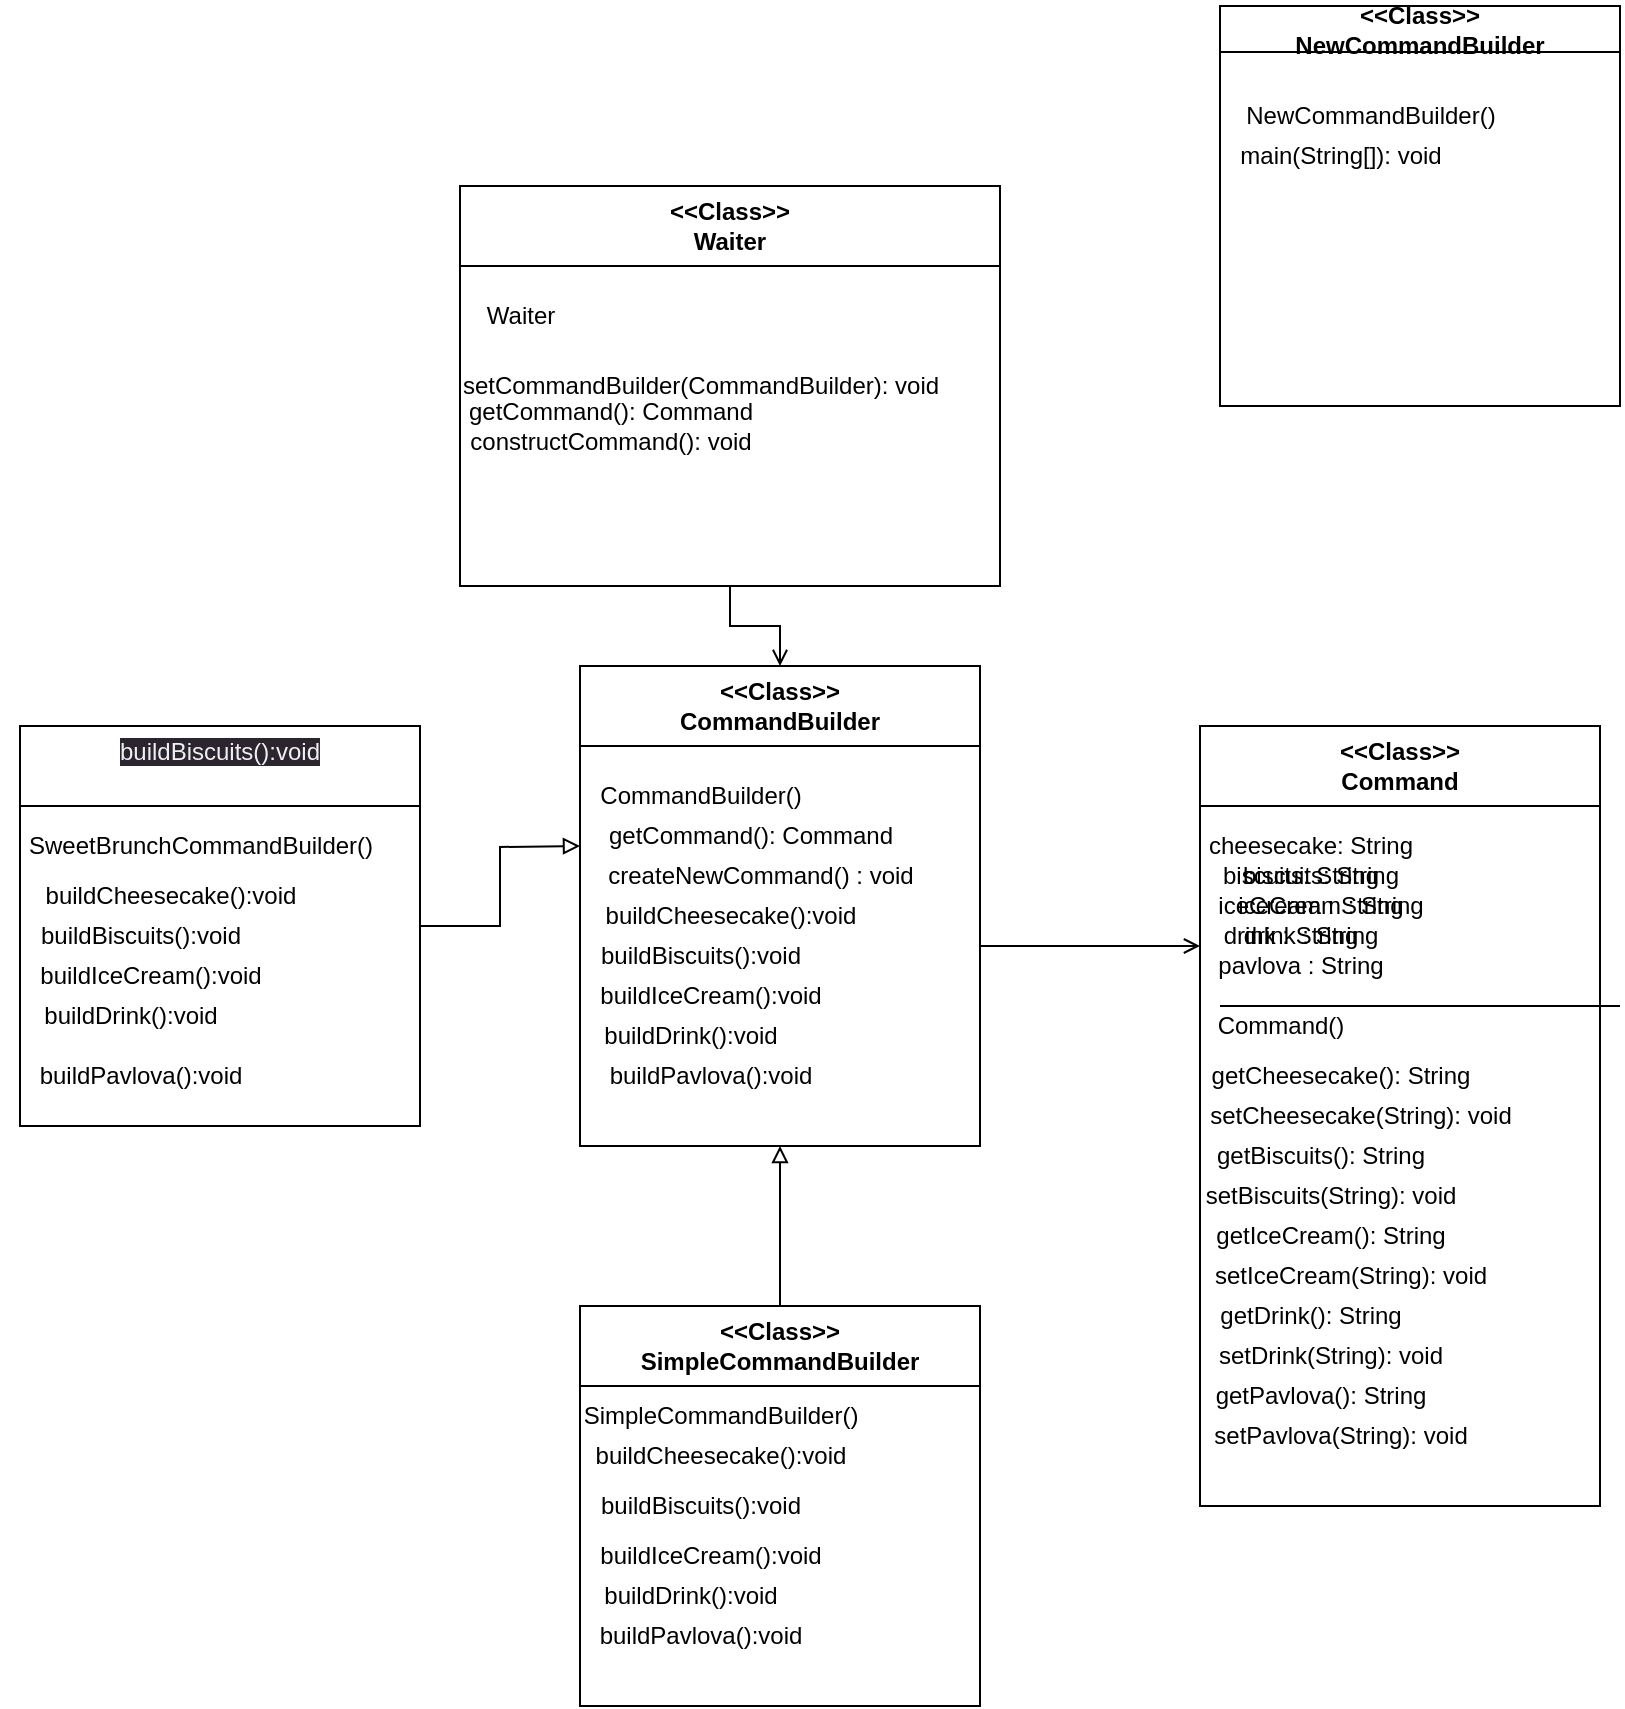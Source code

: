 <mxfile version="21.3.5" type="github">
  <diagram name="Page-1" id="U9FslpP_4WRwXoePvXMz">
    <mxGraphModel dx="1050" dy="1376" grid="1" gridSize="10" guides="1" tooltips="1" connect="1" arrows="1" fold="1" page="1" pageScale="1" pageWidth="1169" pageHeight="827" math="0" shadow="0">
      <root>
        <mxCell id="0" />
        <mxCell id="1" parent="0" />
        <mxCell id="bDbSbjliOwDVEzyQ-WYC-8" style="edgeStyle=orthogonalEdgeStyle;rounded=0;orthogonalLoop=1;jettySize=auto;html=1;exitX=0.5;exitY=1;exitDx=0;exitDy=0;entryX=0.5;entryY=0;entryDx=0;entryDy=0;endArrow=open;endFill=0;" edge="1" parent="1" source="bDbSbjliOwDVEzyQ-WYC-1" target="bDbSbjliOwDVEzyQ-WYC-5">
          <mxGeometry relative="1" as="geometry" />
        </mxCell>
        <mxCell id="bDbSbjliOwDVEzyQ-WYC-1" value="&amp;lt;&amp;lt;Class&amp;gt;&amp;gt;&lt;br&gt;Waiter" style="swimlane;whiteSpace=wrap;html=1;startSize=40;" vertex="1" parent="1">
          <mxGeometry x="270" y="-440" width="270" height="200" as="geometry" />
        </mxCell>
        <mxCell id="bDbSbjliOwDVEzyQ-WYC-2" value="Waiter" style="text;html=1;align=center;verticalAlign=middle;resizable=0;points=[];autosize=1;strokeColor=none;fillColor=none;" vertex="1" parent="bDbSbjliOwDVEzyQ-WYC-1">
          <mxGeometry y="50" width="60" height="30" as="geometry" />
        </mxCell>
        <mxCell id="bDbSbjliOwDVEzyQ-WYC-12" value="setCommandBuilder(CommandBuilder): void&lt;br&gt;" style="text;html=1;align=center;verticalAlign=middle;resizable=0;points=[];autosize=1;strokeColor=none;fillColor=none;" vertex="1" parent="bDbSbjliOwDVEzyQ-WYC-1">
          <mxGeometry x="-10" y="85" width="260" height="30" as="geometry" />
        </mxCell>
        <mxCell id="bDbSbjliOwDVEzyQ-WYC-13" value="getCommand(): Command&lt;br&gt;constructCommand(): void&lt;br&gt;" style="text;html=1;align=center;verticalAlign=middle;resizable=0;points=[];autosize=1;strokeColor=none;fillColor=none;" vertex="1" parent="bDbSbjliOwDVEzyQ-WYC-1">
          <mxGeometry x="-10" y="100" width="170" height="40" as="geometry" />
        </mxCell>
        <mxCell id="bDbSbjliOwDVEzyQ-WYC-9" style="edgeStyle=orthogonalEdgeStyle;rounded=0;orthogonalLoop=1;jettySize=auto;html=1;exitX=1;exitY=0.5;exitDx=0;exitDy=0;endArrow=block;endFill=0;" edge="1" parent="1" source="bDbSbjliOwDVEzyQ-WYC-3">
          <mxGeometry relative="1" as="geometry">
            <mxPoint x="330" y="-110" as="targetPoint" />
          </mxGeometry>
        </mxCell>
        <mxCell id="bDbSbjliOwDVEzyQ-WYC-3" value="&#xa;&lt;span style=&quot;color: rgb(240, 240, 240); font-family: Helvetica; font-size: 12px; font-style: normal; font-variant-ligatures: normal; font-variant-caps: normal; font-weight: 400; letter-spacing: normal; orphans: 2; text-align: center; text-indent: 0px; text-transform: none; widows: 2; word-spacing: 0px; -webkit-text-stroke-width: 0px; background-color: rgb(42, 37, 47); text-decoration-thickness: initial; text-decoration-style: initial; text-decoration-color: initial; float: none; display: inline !important;&quot;&gt;buildBiscuits():void&lt;/span&gt;&#xa;&#xa;" style="swimlane;whiteSpace=wrap;html=1;startSize=40;" vertex="1" parent="1">
          <mxGeometry x="50" y="-170" width="200" height="200" as="geometry" />
        </mxCell>
        <mxCell id="bDbSbjliOwDVEzyQ-WYC-58" value="SweetBrunchCommandBuilder()&lt;br&gt;" style="text;html=1;align=center;verticalAlign=middle;resizable=0;points=[];autosize=1;strokeColor=none;fillColor=none;" vertex="1" parent="bDbSbjliOwDVEzyQ-WYC-3">
          <mxGeometry x="-10" y="45" width="200" height="30" as="geometry" />
        </mxCell>
        <mxCell id="bDbSbjliOwDVEzyQ-WYC-60" value="buildCheesecake():void" style="text;html=1;align=center;verticalAlign=middle;resizable=0;points=[];autosize=1;strokeColor=none;fillColor=none;" vertex="1" parent="bDbSbjliOwDVEzyQ-WYC-3">
          <mxGeometry y="70" width="150" height="30" as="geometry" />
        </mxCell>
        <mxCell id="bDbSbjliOwDVEzyQ-WYC-61" value="buildBiscuits():void" style="text;html=1;align=center;verticalAlign=middle;resizable=0;points=[];autosize=1;strokeColor=none;fillColor=none;" vertex="1" parent="bDbSbjliOwDVEzyQ-WYC-3">
          <mxGeometry y="90" width="120" height="30" as="geometry" />
        </mxCell>
        <mxCell id="bDbSbjliOwDVEzyQ-WYC-62" value="buildDrink():void&lt;br&gt;" style="text;html=1;align=center;verticalAlign=middle;resizable=0;points=[];autosize=1;strokeColor=none;fillColor=none;" vertex="1" parent="bDbSbjliOwDVEzyQ-WYC-3">
          <mxGeometry y="130" width="110" height="30" as="geometry" />
        </mxCell>
        <mxCell id="bDbSbjliOwDVEzyQ-WYC-63" value="buildPavlova():void" style="text;html=1;align=center;verticalAlign=middle;resizable=0;points=[];autosize=1;strokeColor=none;fillColor=none;" vertex="1" parent="bDbSbjliOwDVEzyQ-WYC-3">
          <mxGeometry y="160" width="120" height="30" as="geometry" />
        </mxCell>
        <mxCell id="bDbSbjliOwDVEzyQ-WYC-64" value="buildIceCream():void" style="text;html=1;align=center;verticalAlign=middle;resizable=0;points=[];autosize=1;strokeColor=none;fillColor=none;" vertex="1" parent="bDbSbjliOwDVEzyQ-WYC-3">
          <mxGeometry y="110" width="130" height="30" as="geometry" />
        </mxCell>
        <mxCell id="bDbSbjliOwDVEzyQ-WYC-4" value="&amp;lt;&amp;lt;Class&amp;gt;&amp;gt;&lt;br&gt;Command" style="swimlane;whiteSpace=wrap;html=1;startSize=40;" vertex="1" parent="1">
          <mxGeometry x="640" y="-170" width="200" height="390" as="geometry" />
        </mxCell>
        <mxCell id="bDbSbjliOwDVEzyQ-WYC-28" value="cheesecake: String&lt;br&gt;" style="text;html=1;align=center;verticalAlign=middle;resizable=0;points=[];autosize=1;strokeColor=none;fillColor=none;" vertex="1" parent="bDbSbjliOwDVEzyQ-WYC-4">
          <mxGeometry x="-10" y="45" width="130" height="30" as="geometry" />
        </mxCell>
        <mxCell id="bDbSbjliOwDVEzyQ-WYC-29" value="biscuits: String" style="text;html=1;align=center;verticalAlign=middle;resizable=0;points=[];autosize=1;strokeColor=none;fillColor=none;" vertex="1" parent="bDbSbjliOwDVEzyQ-WYC-4">
          <mxGeometry y="60" width="100" height="30" as="geometry" />
        </mxCell>
        <mxCell id="bDbSbjliOwDVEzyQ-WYC-30" value="iceCream : String&lt;br&gt;" style="text;html=1;align=center;verticalAlign=middle;resizable=0;points=[];autosize=1;strokeColor=none;fillColor=none;" vertex="1" parent="bDbSbjliOwDVEzyQ-WYC-4">
          <mxGeometry x="-5" y="75" width="120" height="30" as="geometry" />
        </mxCell>
        <mxCell id="bDbSbjliOwDVEzyQ-WYC-31" value="drink : String&lt;br&gt;" style="text;html=1;align=center;verticalAlign=middle;resizable=0;points=[];autosize=1;strokeColor=none;fillColor=none;" vertex="1" parent="bDbSbjliOwDVEzyQ-WYC-4">
          <mxGeometry y="90" width="90" height="30" as="geometry" />
        </mxCell>
        <mxCell id="bDbSbjliOwDVEzyQ-WYC-32" value="pavlova : String&lt;br&gt;" style="text;html=1;align=center;verticalAlign=middle;resizable=0;points=[];autosize=1;strokeColor=none;fillColor=none;" vertex="1" parent="bDbSbjliOwDVEzyQ-WYC-4">
          <mxGeometry x="-5" y="105" width="110" height="30" as="geometry" />
        </mxCell>
        <mxCell id="bDbSbjliOwDVEzyQ-WYC-33" value="Command()&lt;br&gt;" style="text;html=1;align=center;verticalAlign=middle;resizable=0;points=[];autosize=1;strokeColor=none;fillColor=none;" vertex="1" parent="bDbSbjliOwDVEzyQ-WYC-4">
          <mxGeometry x="-5" y="135" width="90" height="30" as="geometry" />
        </mxCell>
        <mxCell id="bDbSbjliOwDVEzyQ-WYC-41" value="setCheesecake(String): void" style="text;html=1;align=center;verticalAlign=middle;resizable=0;points=[];autosize=1;strokeColor=none;fillColor=none;" vertex="1" parent="bDbSbjliOwDVEzyQ-WYC-4">
          <mxGeometry x="-5" y="180" width="170" height="30" as="geometry" />
        </mxCell>
        <mxCell id="bDbSbjliOwDVEzyQ-WYC-40" value="getCheesecake(): String" style="text;html=1;align=center;verticalAlign=middle;resizable=0;points=[];autosize=1;strokeColor=none;fillColor=none;" vertex="1" parent="bDbSbjliOwDVEzyQ-WYC-4">
          <mxGeometry x="-5" y="160" width="150" height="30" as="geometry" />
        </mxCell>
        <mxCell id="bDbSbjliOwDVEzyQ-WYC-42" value="getBiscuits(): String" style="text;html=1;align=center;verticalAlign=middle;resizable=0;points=[];autosize=1;strokeColor=none;fillColor=none;" vertex="1" parent="bDbSbjliOwDVEzyQ-WYC-4">
          <mxGeometry x="-5" y="200" width="130" height="30" as="geometry" />
        </mxCell>
        <mxCell id="bDbSbjliOwDVEzyQ-WYC-44" value="setBiscuits(String): void" style="text;html=1;align=center;verticalAlign=middle;resizable=0;points=[];autosize=1;strokeColor=none;fillColor=none;" vertex="1" parent="bDbSbjliOwDVEzyQ-WYC-4">
          <mxGeometry x="-10" y="220" width="150" height="30" as="geometry" />
        </mxCell>
        <mxCell id="bDbSbjliOwDVEzyQ-WYC-45" value="setIceCream(String): void" style="text;html=1;align=center;verticalAlign=middle;resizable=0;points=[];autosize=1;strokeColor=none;fillColor=none;" vertex="1" parent="bDbSbjliOwDVEzyQ-WYC-4">
          <mxGeometry x="-5" y="260" width="160" height="30" as="geometry" />
        </mxCell>
        <mxCell id="bDbSbjliOwDVEzyQ-WYC-47" value="setDrink(String): void" style="text;html=1;align=center;verticalAlign=middle;resizable=0;points=[];autosize=1;strokeColor=none;fillColor=none;" vertex="1" parent="bDbSbjliOwDVEzyQ-WYC-4">
          <mxGeometry x="-5" y="300" width="140" height="30" as="geometry" />
        </mxCell>
        <mxCell id="bDbSbjliOwDVEzyQ-WYC-46" value="setPavlova(String): void" style="text;html=1;align=center;verticalAlign=middle;resizable=0;points=[];autosize=1;strokeColor=none;fillColor=none;" vertex="1" parent="bDbSbjliOwDVEzyQ-WYC-4">
          <mxGeometry x="-5" y="340" width="150" height="30" as="geometry" />
        </mxCell>
        <mxCell id="bDbSbjliOwDVEzyQ-WYC-51" value="getDrink(): String" style="text;html=1;align=center;verticalAlign=middle;resizable=0;points=[];autosize=1;strokeColor=none;fillColor=none;" vertex="1" parent="bDbSbjliOwDVEzyQ-WYC-4">
          <mxGeometry y="280" width="110" height="30" as="geometry" />
        </mxCell>
        <mxCell id="bDbSbjliOwDVEzyQ-WYC-50" value="getPavlova(): String" style="text;html=1;align=center;verticalAlign=middle;resizable=0;points=[];autosize=1;strokeColor=none;fillColor=none;" vertex="1" parent="bDbSbjliOwDVEzyQ-WYC-4">
          <mxGeometry x="-5" y="320" width="130" height="30" as="geometry" />
        </mxCell>
        <mxCell id="bDbSbjliOwDVEzyQ-WYC-49" value="getIceCream(): String" style="text;html=1;align=center;verticalAlign=middle;resizable=0;points=[];autosize=1;strokeColor=none;fillColor=none;" vertex="1" parent="bDbSbjliOwDVEzyQ-WYC-4">
          <mxGeometry x="-5" y="240" width="140" height="30" as="geometry" />
        </mxCell>
        <mxCell id="bDbSbjliOwDVEzyQ-WYC-7" style="edgeStyle=orthogonalEdgeStyle;rounded=0;orthogonalLoop=1;jettySize=auto;html=1;exitX=1;exitY=0.5;exitDx=0;exitDy=0;endArrow=open;endFill=0;" edge="1" parent="1" source="bDbSbjliOwDVEzyQ-WYC-5">
          <mxGeometry relative="1" as="geometry">
            <mxPoint x="640" y="-60" as="targetPoint" />
            <Array as="points">
              <mxPoint x="530" y="-60" />
            </Array>
          </mxGeometry>
        </mxCell>
        <mxCell id="bDbSbjliOwDVEzyQ-WYC-5" value="&amp;lt;&amp;lt;Class&amp;gt;&amp;gt;&lt;br&gt;CommandBuilder" style="swimlane;whiteSpace=wrap;html=1;startSize=40;" vertex="1" parent="1">
          <mxGeometry x="330" y="-200" width="200" height="240" as="geometry" />
        </mxCell>
        <mxCell id="bDbSbjliOwDVEzyQ-WYC-17" value="CommandBuilder()" style="text;html=1;align=center;verticalAlign=middle;resizable=0;points=[];autosize=1;strokeColor=none;fillColor=none;" vertex="1" parent="bDbSbjliOwDVEzyQ-WYC-5">
          <mxGeometry y="50" width="120" height="30" as="geometry" />
        </mxCell>
        <mxCell id="bDbSbjliOwDVEzyQ-WYC-18" value="getCommand(): Command" style="text;html=1;align=center;verticalAlign=middle;resizable=0;points=[];autosize=1;strokeColor=none;fillColor=none;" vertex="1" parent="bDbSbjliOwDVEzyQ-WYC-5">
          <mxGeometry y="70" width="170" height="30" as="geometry" />
        </mxCell>
        <mxCell id="bDbSbjliOwDVEzyQ-WYC-19" value="createNewCommand() : void" style="text;html=1;align=center;verticalAlign=middle;resizable=0;points=[];autosize=1;strokeColor=none;fillColor=none;" vertex="1" parent="bDbSbjliOwDVEzyQ-WYC-5">
          <mxGeometry y="90" width="180" height="30" as="geometry" />
        </mxCell>
        <mxCell id="bDbSbjliOwDVEzyQ-WYC-21" value="buildCheesecake():void" style="text;html=1;align=center;verticalAlign=middle;resizable=0;points=[];autosize=1;strokeColor=none;fillColor=none;" vertex="1" parent="bDbSbjliOwDVEzyQ-WYC-5">
          <mxGeometry y="110" width="150" height="30" as="geometry" />
        </mxCell>
        <mxCell id="bDbSbjliOwDVEzyQ-WYC-20" value="buildDrink():void" style="text;html=1;align=center;verticalAlign=middle;resizable=0;points=[];autosize=1;strokeColor=none;fillColor=none;" vertex="1" parent="bDbSbjliOwDVEzyQ-WYC-5">
          <mxGeometry y="170" width="110" height="30" as="geometry" />
        </mxCell>
        <mxCell id="bDbSbjliOwDVEzyQ-WYC-22" value="buildBiscuits():void" style="text;html=1;align=center;verticalAlign=middle;resizable=0;points=[];autosize=1;strokeColor=none;fillColor=none;" vertex="1" parent="bDbSbjliOwDVEzyQ-WYC-5">
          <mxGeometry y="130" width="120" height="30" as="geometry" />
        </mxCell>
        <mxCell id="bDbSbjliOwDVEzyQ-WYC-23" value="buildIceCream():void" style="text;html=1;align=center;verticalAlign=middle;resizable=0;points=[];autosize=1;strokeColor=none;fillColor=none;" vertex="1" parent="bDbSbjliOwDVEzyQ-WYC-5">
          <mxGeometry y="150" width="130" height="30" as="geometry" />
        </mxCell>
        <mxCell id="bDbSbjliOwDVEzyQ-WYC-24" value="buildPavlova():void" style="text;html=1;align=center;verticalAlign=middle;resizable=0;points=[];autosize=1;strokeColor=none;fillColor=none;" vertex="1" parent="bDbSbjliOwDVEzyQ-WYC-5">
          <mxGeometry x="5" y="190" width="120" height="30" as="geometry" />
        </mxCell>
        <mxCell id="bDbSbjliOwDVEzyQ-WYC-10" style="edgeStyle=orthogonalEdgeStyle;rounded=0;orthogonalLoop=1;jettySize=auto;html=1;exitX=0.5;exitY=0;exitDx=0;exitDy=0;entryX=0.5;entryY=1;entryDx=0;entryDy=0;endArrow=block;endFill=0;" edge="1" parent="1" source="bDbSbjliOwDVEzyQ-WYC-6" target="bDbSbjliOwDVEzyQ-WYC-5">
          <mxGeometry relative="1" as="geometry" />
        </mxCell>
        <mxCell id="bDbSbjliOwDVEzyQ-WYC-6" value="&amp;lt;&amp;lt;Class&amp;gt;&amp;gt;&lt;br&gt;SimpleCommandBuilder" style="swimlane;whiteSpace=wrap;html=1;startSize=40;" vertex="1" parent="1">
          <mxGeometry x="330" y="120" width="200" height="200" as="geometry" />
        </mxCell>
        <mxCell id="bDbSbjliOwDVEzyQ-WYC-52" value="SimpleCommandBuilder()" style="text;html=1;align=center;verticalAlign=middle;resizable=0;points=[];autosize=1;strokeColor=none;fillColor=none;" vertex="1" parent="bDbSbjliOwDVEzyQ-WYC-6">
          <mxGeometry x="-10" y="40" width="160" height="30" as="geometry" />
        </mxCell>
        <mxCell id="bDbSbjliOwDVEzyQ-WYC-54" value="buildBiscuits():void" style="text;html=1;align=center;verticalAlign=middle;resizable=0;points=[];autosize=1;strokeColor=none;fillColor=none;" vertex="1" parent="bDbSbjliOwDVEzyQ-WYC-6">
          <mxGeometry y="85" width="120" height="30" as="geometry" />
        </mxCell>
        <mxCell id="bDbSbjliOwDVEzyQ-WYC-55" value="buildIceCream():void" style="text;html=1;align=center;verticalAlign=middle;resizable=0;points=[];autosize=1;strokeColor=none;fillColor=none;" vertex="1" parent="bDbSbjliOwDVEzyQ-WYC-6">
          <mxGeometry y="110" width="130" height="30" as="geometry" />
        </mxCell>
        <mxCell id="bDbSbjliOwDVEzyQ-WYC-56" value="buildDrink():void&lt;br&gt;" style="text;html=1;align=center;verticalAlign=middle;resizable=0;points=[];autosize=1;strokeColor=none;fillColor=none;" vertex="1" parent="bDbSbjliOwDVEzyQ-WYC-6">
          <mxGeometry y="130" width="110" height="30" as="geometry" />
        </mxCell>
        <mxCell id="bDbSbjliOwDVEzyQ-WYC-57" value="buildPavlova():void" style="text;html=1;align=center;verticalAlign=middle;resizable=0;points=[];autosize=1;strokeColor=none;fillColor=none;" vertex="1" parent="bDbSbjliOwDVEzyQ-WYC-6">
          <mxGeometry y="150" width="120" height="30" as="geometry" />
        </mxCell>
        <mxCell id="bDbSbjliOwDVEzyQ-WYC-53" value="buildCheesecake():void" style="text;html=1;align=center;verticalAlign=middle;resizable=0;points=[];autosize=1;strokeColor=none;fillColor=none;" vertex="1" parent="bDbSbjliOwDVEzyQ-WYC-6">
          <mxGeometry x="-5" y="60" width="150" height="30" as="geometry" />
        </mxCell>
        <mxCell id="bDbSbjliOwDVEzyQ-WYC-11" value="&amp;lt;&amp;lt;Class&amp;gt;&amp;gt;&lt;br&gt;NewCommandBuilder" style="swimlane;whiteSpace=wrap;html=1;" vertex="1" parent="1">
          <mxGeometry x="650" y="-530" width="200" height="200" as="geometry" />
        </mxCell>
        <mxCell id="bDbSbjliOwDVEzyQ-WYC-15" value="NewCommandBuilder()&lt;br&gt;" style="text;html=1;align=center;verticalAlign=middle;resizable=0;points=[];autosize=1;strokeColor=none;fillColor=none;" vertex="1" parent="bDbSbjliOwDVEzyQ-WYC-11">
          <mxGeometry y="40" width="150" height="30" as="geometry" />
        </mxCell>
        <mxCell id="bDbSbjliOwDVEzyQ-WYC-16" value="main(String[]): void" style="text;html=1;align=center;verticalAlign=middle;resizable=0;points=[];autosize=1;strokeColor=none;fillColor=none;" vertex="1" parent="bDbSbjliOwDVEzyQ-WYC-11">
          <mxGeometry y="60" width="120" height="30" as="geometry" />
        </mxCell>
        <mxCell id="bDbSbjliOwDVEzyQ-WYC-27" value="" style="endArrow=none;html=1;rounded=0;" edge="1" parent="1">
          <mxGeometry width="50" height="50" relative="1" as="geometry">
            <mxPoint x="650" y="-30" as="sourcePoint" />
            <mxPoint x="850" y="-30" as="targetPoint" />
            <Array as="points">
              <mxPoint x="680" y="-30" />
              <mxPoint x="760" y="-30" />
            </Array>
          </mxGeometry>
        </mxCell>
        <mxCell id="bDbSbjliOwDVEzyQ-WYC-36" value="biscuits: String" style="text;html=1;align=center;verticalAlign=middle;resizable=0;points=[];autosize=1;strokeColor=none;fillColor=none;" vertex="1" parent="1">
          <mxGeometry x="650" y="-110" width="100" height="30" as="geometry" />
        </mxCell>
        <mxCell id="bDbSbjliOwDVEzyQ-WYC-37" value="iceCream : String&lt;br&gt;" style="text;html=1;align=center;verticalAlign=middle;resizable=0;points=[];autosize=1;strokeColor=none;fillColor=none;" vertex="1" parent="1">
          <mxGeometry x="645" y="-95" width="120" height="30" as="geometry" />
        </mxCell>
        <mxCell id="bDbSbjliOwDVEzyQ-WYC-38" value="drink : String&lt;br&gt;" style="text;html=1;align=center;verticalAlign=middle;resizable=0;points=[];autosize=1;strokeColor=none;fillColor=none;" vertex="1" parent="1">
          <mxGeometry x="650" y="-80" width="90" height="30" as="geometry" />
        </mxCell>
      </root>
    </mxGraphModel>
  </diagram>
</mxfile>
